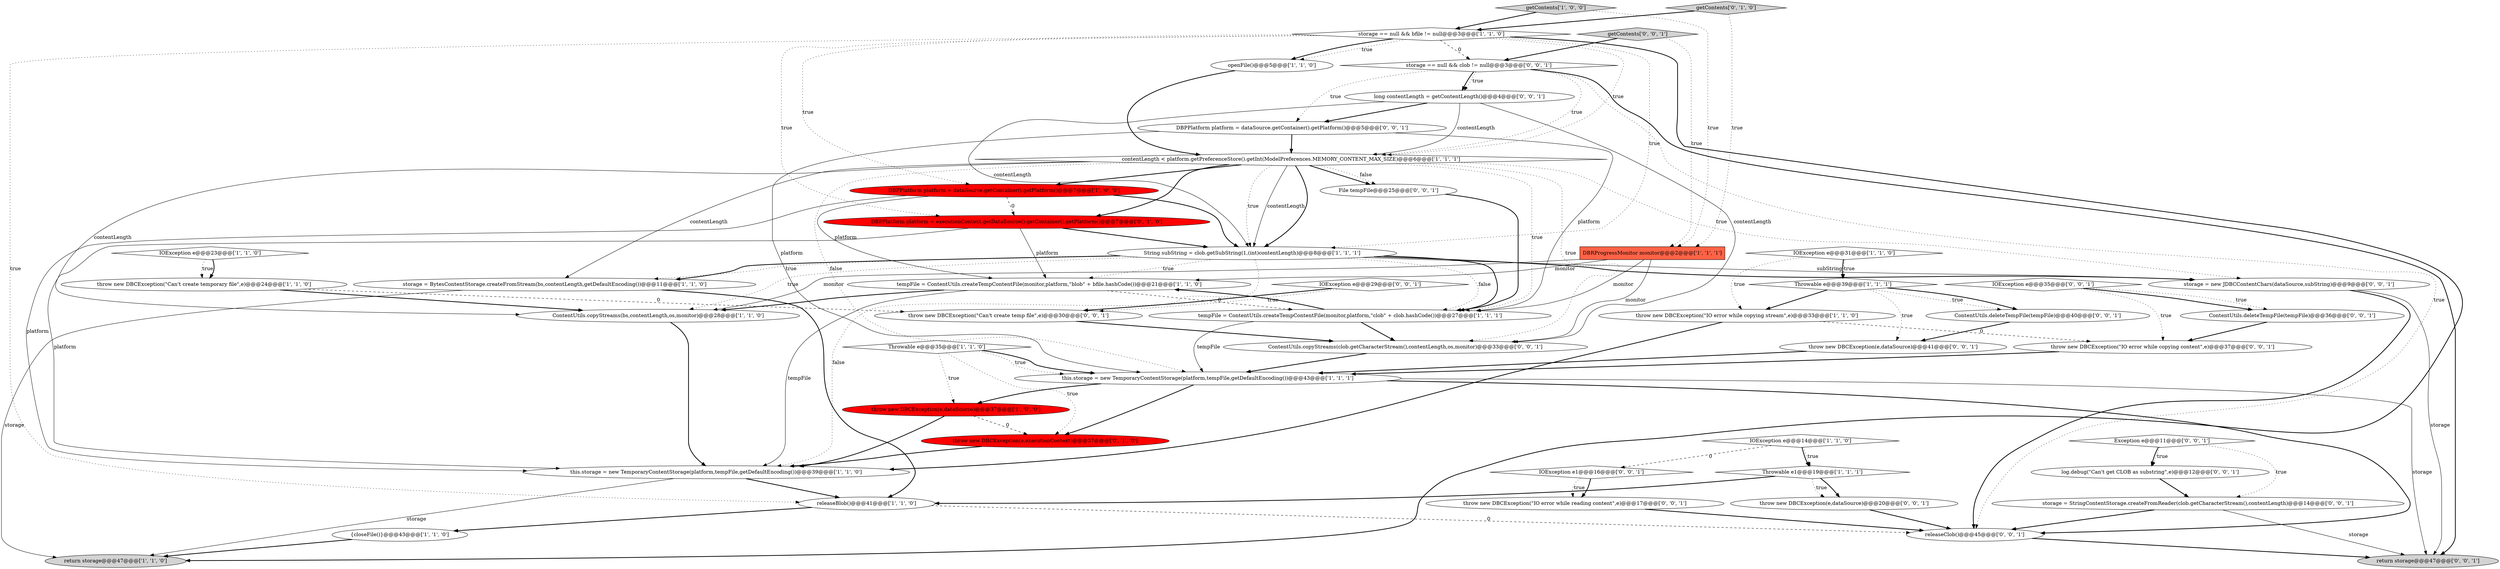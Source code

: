 digraph {
40 [style = filled, label = "throw new DBCException(e,dataSource)@@@20@@@['0', '0', '1']", fillcolor = white, shape = ellipse image = "AAA0AAABBB3BBB"];
22 [style = filled, label = "IOException e@@@14@@@['1', '1', '0']", fillcolor = white, shape = diamond image = "AAA0AAABBB1BBB"];
37 [style = filled, label = "File tempFile@@@25@@@['0', '0', '1']", fillcolor = white, shape = ellipse image = "AAA0AAABBB3BBB"];
16 [style = filled, label = "this.storage = new TemporaryContentStorage(platform,tempFile,getDefaultEncoding())@@@43@@@['1', '1', '1']", fillcolor = white, shape = ellipse image = "AAA0AAABBB1BBB"];
17 [style = filled, label = "DBPPlatform platform = dataSource.getContainer().getPlatform()@@@7@@@['1', '0', '0']", fillcolor = red, shape = ellipse image = "AAA1AAABBB1BBB"];
38 [style = filled, label = "ContentUtils.copyStreams(clob.getCharacterStream(),contentLength,os,monitor)@@@33@@@['0', '0', '1']", fillcolor = white, shape = ellipse image = "AAA0AAABBB3BBB"];
28 [style = filled, label = "storage = new JDBCContentChars(dataSource,subString)@@@9@@@['0', '0', '1']", fillcolor = white, shape = ellipse image = "AAA0AAABBB3BBB"];
13 [style = filled, label = "throw new DBCException(\"Can't create temporary file\",e)@@@24@@@['1', '1', '0']", fillcolor = white, shape = ellipse image = "AAA0AAABBB1BBB"];
18 [style = filled, label = "openFile()@@@5@@@['1', '1', '0']", fillcolor = white, shape = ellipse image = "AAA0AAABBB1BBB"];
9 [style = filled, label = "IOException e@@@23@@@['1', '1', '0']", fillcolor = white, shape = diamond image = "AAA0AAABBB1BBB"];
29 [style = filled, label = "releaseClob()@@@45@@@['0', '0', '1']", fillcolor = white, shape = ellipse image = "AAA0AAABBB3BBB"];
12 [style = filled, label = "ContentUtils.copyStreams(bs,contentLength,os,monitor)@@@28@@@['1', '1', '0']", fillcolor = white, shape = ellipse image = "AAA0AAABBB1BBB"];
5 [style = filled, label = "Throwable e1@@@19@@@['1', '1', '1']", fillcolor = white, shape = diamond image = "AAA0AAABBB1BBB"];
0 [style = filled, label = "return storage@@@47@@@['1', '1', '0']", fillcolor = lightgray, shape = ellipse image = "AAA0AAABBB1BBB"];
43 [style = filled, label = "log.debug(\"Can't get CLOB as substring\",e)@@@12@@@['0', '0', '1']", fillcolor = white, shape = ellipse image = "AAA0AAABBB3BBB"];
25 [style = filled, label = "getContents['0', '1', '0']", fillcolor = lightgray, shape = diamond image = "AAA0AAABBB2BBB"];
10 [style = filled, label = "storage == null && bfile != null@@@3@@@['1', '1', '0']", fillcolor = white, shape = diamond image = "AAA0AAABBB1BBB"];
36 [style = filled, label = "ContentUtils.deleteTempFile(tempFile)@@@40@@@['0', '0', '1']", fillcolor = white, shape = ellipse image = "AAA0AAABBB3BBB"];
44 [style = filled, label = "storage == null && clob != null@@@3@@@['0', '0', '1']", fillcolor = white, shape = diamond image = "AAA0AAABBB3BBB"];
4 [style = filled, label = "throw new DBCException(\"IO error while copying stream\",e)@@@33@@@['1', '1', '0']", fillcolor = white, shape = ellipse image = "AAA0AAABBB1BBB"];
6 [style = filled, label = "tempFile = ContentUtils.createTempContentFile(monitor,platform,\"blob\" + bfile.hashCode())@@@21@@@['1', '1', '0']", fillcolor = white, shape = ellipse image = "AAA0AAABBB1BBB"];
46 [style = filled, label = "long contentLength = getContentLength()@@@4@@@['0', '0', '1']", fillcolor = white, shape = ellipse image = "AAA0AAABBB3BBB"];
26 [style = filled, label = "DBPPlatform platform = executionContext.getDataSource().getContainer().getPlatform()@@@7@@@['0', '1', '0']", fillcolor = red, shape = ellipse image = "AAA1AAABBB2BBB"];
20 [style = filled, label = "{closeFile()}@@@43@@@['1', '1', '0']", fillcolor = white, shape = ellipse image = "AAA0AAABBB1BBB"];
30 [style = filled, label = "storage = StringContentStorage.createFromReader(clob.getCharacterStream(),contentLength)@@@14@@@['0', '0', '1']", fillcolor = white, shape = ellipse image = "AAA0AAABBB3BBB"];
47 [style = filled, label = "ContentUtils.deleteTempFile(tempFile)@@@36@@@['0', '0', '1']", fillcolor = white, shape = ellipse image = "AAA0AAABBB3BBB"];
49 [style = filled, label = "IOException e1@@@16@@@['0', '0', '1']", fillcolor = white, shape = diamond image = "AAA0AAABBB3BBB"];
21 [style = filled, label = "Throwable e@@@35@@@['1', '1', '0']", fillcolor = white, shape = diamond image = "AAA0AAABBB1BBB"];
42 [style = filled, label = "throw new DBCException(e,dataSource)@@@41@@@['0', '0', '1']", fillcolor = white, shape = ellipse image = "AAA0AAABBB3BBB"];
14 [style = filled, label = "DBRProgressMonitor monitor@@@2@@@['1', '1', '1']", fillcolor = tomato, shape = box image = "AAA0AAABBB1BBB"];
31 [style = filled, label = "throw new DBCException(\"IO error while reading content\",e)@@@17@@@['0', '0', '1']", fillcolor = white, shape = ellipse image = "AAA0AAABBB3BBB"];
24 [style = filled, label = "IOException e@@@31@@@['1', '1', '0']", fillcolor = white, shape = diamond image = "AAA0AAABBB1BBB"];
35 [style = filled, label = "IOException e@@@35@@@['0', '0', '1']", fillcolor = white, shape = diamond image = "AAA0AAABBB3BBB"];
27 [style = filled, label = "throw new DBCException(e,executionContext)@@@37@@@['0', '1', '0']", fillcolor = red, shape = ellipse image = "AAA1AAABBB2BBB"];
45 [style = filled, label = "DBPPlatform platform = dataSource.getContainer().getPlatform()@@@5@@@['0', '0', '1']", fillcolor = white, shape = ellipse image = "AAA0AAABBB3BBB"];
3 [style = filled, label = "tempFile = ContentUtils.createTempContentFile(monitor,platform,\"clob\" + clob.hashCode())@@@27@@@['1', '1', '1']", fillcolor = white, shape = ellipse image = "AAA0AAABBB1BBB"];
19 [style = filled, label = "throw new DBCException(e,dataSource)@@@37@@@['1', '0', '0']", fillcolor = red, shape = ellipse image = "AAA1AAABBB1BBB"];
32 [style = filled, label = "return storage@@@47@@@['0', '0', '1']", fillcolor = lightgray, shape = ellipse image = "AAA0AAABBB3BBB"];
2 [style = filled, label = "storage = BytesContentStorage.createFromStream(bs,contentLength,getDefaultEncoding())@@@11@@@['1', '1', '0']", fillcolor = white, shape = ellipse image = "AAA0AAABBB1BBB"];
41 [style = filled, label = "throw new DBCException(\"Can't create temp file\",e)@@@30@@@['0', '0', '1']", fillcolor = white, shape = ellipse image = "AAA0AAABBB3BBB"];
48 [style = filled, label = "getContents['0', '0', '1']", fillcolor = lightgray, shape = diamond image = "AAA0AAABBB3BBB"];
7 [style = filled, label = "Throwable e@@@39@@@['1', '1', '1']", fillcolor = white, shape = diamond image = "AAA0AAABBB1BBB"];
1 [style = filled, label = "getContents['1', '0', '0']", fillcolor = lightgray, shape = diamond image = "AAA0AAABBB1BBB"];
8 [style = filled, label = "this.storage = new TemporaryContentStorage(platform,tempFile,getDefaultEncoding())@@@39@@@['1', '1', '0']", fillcolor = white, shape = ellipse image = "AAA0AAABBB1BBB"];
34 [style = filled, label = "Exception e@@@11@@@['0', '0', '1']", fillcolor = white, shape = diamond image = "AAA0AAABBB3BBB"];
39 [style = filled, label = "throw new DBCException(\"IO error while copying content\",e)@@@37@@@['0', '0', '1']", fillcolor = white, shape = ellipse image = "AAA0AAABBB3BBB"];
33 [style = filled, label = "IOException e@@@29@@@['0', '0', '1']", fillcolor = white, shape = diamond image = "AAA0AAABBB3BBB"];
23 [style = filled, label = "releaseBlob()@@@41@@@['1', '1', '0']", fillcolor = white, shape = ellipse image = "AAA0AAABBB1BBB"];
11 [style = filled, label = "contentLength < platform.getPreferenceStore().getInt(ModelPreferences.MEMORY_CONTENT_MAX_SIZE)@@@6@@@['1', '1', '1']", fillcolor = white, shape = diamond image = "AAA0AAABBB1BBB"];
15 [style = filled, label = "String subString = clob.getSubString(1,(int)contentLength)@@@8@@@['1', '1', '1']", fillcolor = white, shape = ellipse image = "AAA0AAABBB1BBB"];
19->27 [style = dashed, label="0"];
14->6 [style = solid, label="monitor"];
17->6 [style = solid, label="platform"];
7->36 [style = dotted, label="true"];
24->4 [style = dotted, label="true"];
20->0 [style = bold, label=""];
21->27 [style = dotted, label="true"];
48->14 [style = dotted, label="true"];
4->39 [style = dashed, label="0"];
3->38 [style = bold, label=""];
13->41 [style = dashed, label="0"];
30->29 [style = bold, label=""];
37->3 [style = bold, label=""];
2->23 [style = bold, label=""];
44->46 [style = bold, label=""];
34->43 [style = dotted, label="true"];
11->16 [style = dotted, label="false"];
35->47 [style = dotted, label="true"];
26->15 [style = bold, label=""];
11->28 [style = dotted, label="true"];
21->16 [style = bold, label=""];
4->8 [style = bold, label=""];
25->10 [style = bold, label=""];
11->15 [style = dotted, label="true"];
11->2 [style = solid, label="contentLength"];
10->18 [style = dotted, label="true"];
2->0 [style = solid, label="storage"];
8->23 [style = bold, label=""];
5->23 [style = bold, label=""];
15->2 [style = dotted, label="true"];
44->46 [style = dotted, label="true"];
16->29 [style = bold, label=""];
18->11 [style = bold, label=""];
22->49 [style = dashed, label="0"];
6->3 [style = dashed, label="0"];
11->37 [style = bold, label=""];
31->29 [style = bold, label=""];
33->41 [style = bold, label=""];
48->44 [style = bold, label=""];
47->39 [style = bold, label=""];
16->19 [style = bold, label=""];
22->5 [style = bold, label=""];
7->42 [style = dotted, label="true"];
44->11 [style = dotted, label="true"];
45->11 [style = bold, label=""];
14->3 [style = solid, label="monitor"];
8->0 [style = solid, label="storage"];
10->23 [style = dotted, label="true"];
13->12 [style = bold, label=""];
30->32 [style = solid, label="storage"];
49->31 [style = bold, label=""];
29->32 [style = bold, label=""];
44->32 [style = bold, label=""];
9->13 [style = dotted, label="true"];
10->0 [style = bold, label=""];
17->15 [style = bold, label=""];
15->28 [style = solid, label="subString"];
15->12 [style = dotted, label="true"];
11->17 [style = bold, label=""];
10->26 [style = dotted, label="true"];
41->38 [style = bold, label=""];
21->16 [style = dotted, label="true"];
14->12 [style = solid, label="monitor"];
24->7 [style = bold, label=""];
27->8 [style = bold, label=""];
24->7 [style = dotted, label="true"];
46->15 [style = solid, label="contentLength"];
44->29 [style = dotted, label="true"];
36->42 [style = bold, label=""];
11->38 [style = dotted, label="true"];
44->45 [style = dotted, label="true"];
11->26 [style = bold, label=""];
40->29 [style = bold, label=""];
14->38 [style = solid, label="monitor"];
28->29 [style = bold, label=""];
10->18 [style = bold, label=""];
11->37 [style = dotted, label="false"];
23->20 [style = bold, label=""];
39->16 [style = bold, label=""];
16->27 [style = bold, label=""];
38->16 [style = bold, label=""];
42->16 [style = bold, label=""];
3->6 [style = bold, label=""];
26->8 [style = solid, label="platform"];
7->4 [style = bold, label=""];
15->3 [style = bold, label=""];
46->11 [style = solid, label="contentLength"];
46->38 [style = solid, label="contentLength"];
10->17 [style = dotted, label="true"];
22->5 [style = dotted, label="true"];
15->28 [style = bold, label=""];
10->11 [style = dotted, label="true"];
12->8 [style = bold, label=""];
33->41 [style = dotted, label="true"];
45->16 [style = solid, label="platform"];
11->15 [style = solid, label="contentLength"];
5->40 [style = bold, label=""];
34->43 [style = bold, label=""];
11->3 [style = dotted, label="true"];
34->30 [style = dotted, label="true"];
7->36 [style = bold, label=""];
15->8 [style = dotted, label="false"];
6->12 [style = bold, label=""];
35->39 [style = dotted, label="true"];
15->2 [style = bold, label=""];
15->3 [style = dotted, label="false"];
16->32 [style = solid, label="storage"];
17->8 [style = solid, label="platform"];
6->8 [style = solid, label="tempFile"];
5->40 [style = dotted, label="true"];
49->31 [style = dotted, label="true"];
10->44 [style = dashed, label="0"];
25->14 [style = dotted, label="true"];
1->14 [style = dotted, label="true"];
23->29 [style = dashed, label="0"];
28->32 [style = solid, label="storage"];
19->8 [style = bold, label=""];
11->15 [style = bold, label=""];
43->30 [style = bold, label=""];
10->15 [style = dotted, label="true"];
11->12 [style = solid, label="contentLength"];
45->3 [style = solid, label="platform"];
3->16 [style = solid, label="tempFile"];
15->6 [style = dotted, label="true"];
21->19 [style = dotted, label="true"];
35->47 [style = bold, label=""];
46->45 [style = bold, label=""];
17->26 [style = dashed, label="0"];
26->6 [style = solid, label="platform"];
1->10 [style = bold, label=""];
9->13 [style = bold, label=""];
}
